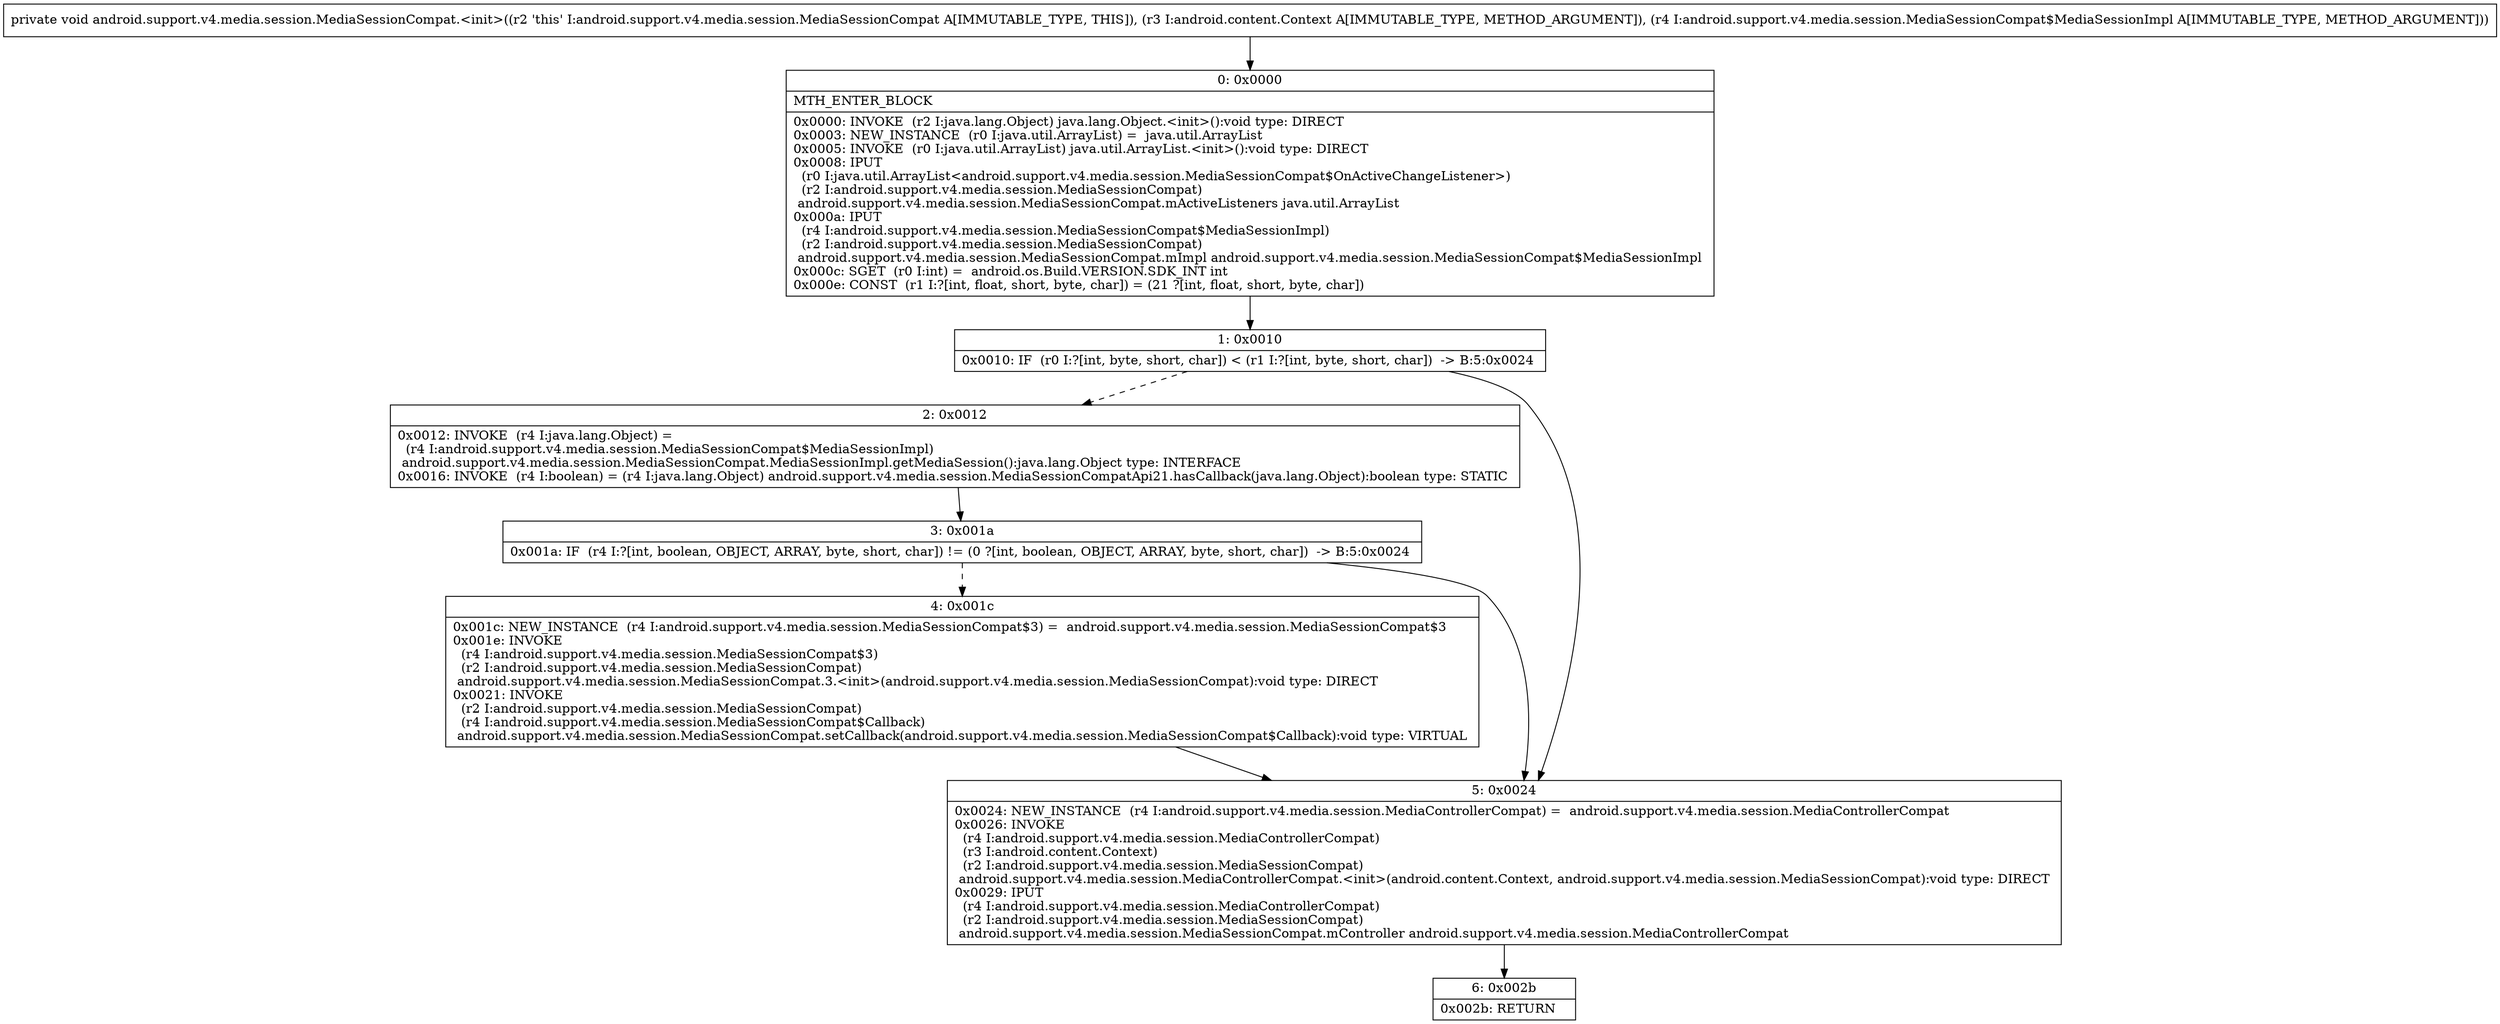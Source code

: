 digraph "CFG forandroid.support.v4.media.session.MediaSessionCompat.\<init\>(Landroid\/content\/Context;Landroid\/support\/v4\/media\/session\/MediaSessionCompat$MediaSessionImpl;)V" {
Node_0 [shape=record,label="{0\:\ 0x0000|MTH_ENTER_BLOCK\l|0x0000: INVOKE  (r2 I:java.lang.Object) java.lang.Object.\<init\>():void type: DIRECT \l0x0003: NEW_INSTANCE  (r0 I:java.util.ArrayList) =  java.util.ArrayList \l0x0005: INVOKE  (r0 I:java.util.ArrayList) java.util.ArrayList.\<init\>():void type: DIRECT \l0x0008: IPUT  \l  (r0 I:java.util.ArrayList\<android.support.v4.media.session.MediaSessionCompat$OnActiveChangeListener\>)\l  (r2 I:android.support.v4.media.session.MediaSessionCompat)\l android.support.v4.media.session.MediaSessionCompat.mActiveListeners java.util.ArrayList \l0x000a: IPUT  \l  (r4 I:android.support.v4.media.session.MediaSessionCompat$MediaSessionImpl)\l  (r2 I:android.support.v4.media.session.MediaSessionCompat)\l android.support.v4.media.session.MediaSessionCompat.mImpl android.support.v4.media.session.MediaSessionCompat$MediaSessionImpl \l0x000c: SGET  (r0 I:int) =  android.os.Build.VERSION.SDK_INT int \l0x000e: CONST  (r1 I:?[int, float, short, byte, char]) = (21 ?[int, float, short, byte, char]) \l}"];
Node_1 [shape=record,label="{1\:\ 0x0010|0x0010: IF  (r0 I:?[int, byte, short, char]) \< (r1 I:?[int, byte, short, char])  \-\> B:5:0x0024 \l}"];
Node_2 [shape=record,label="{2\:\ 0x0012|0x0012: INVOKE  (r4 I:java.lang.Object) = \l  (r4 I:android.support.v4.media.session.MediaSessionCompat$MediaSessionImpl)\l android.support.v4.media.session.MediaSessionCompat.MediaSessionImpl.getMediaSession():java.lang.Object type: INTERFACE \l0x0016: INVOKE  (r4 I:boolean) = (r4 I:java.lang.Object) android.support.v4.media.session.MediaSessionCompatApi21.hasCallback(java.lang.Object):boolean type: STATIC \l}"];
Node_3 [shape=record,label="{3\:\ 0x001a|0x001a: IF  (r4 I:?[int, boolean, OBJECT, ARRAY, byte, short, char]) != (0 ?[int, boolean, OBJECT, ARRAY, byte, short, char])  \-\> B:5:0x0024 \l}"];
Node_4 [shape=record,label="{4\:\ 0x001c|0x001c: NEW_INSTANCE  (r4 I:android.support.v4.media.session.MediaSessionCompat$3) =  android.support.v4.media.session.MediaSessionCompat$3 \l0x001e: INVOKE  \l  (r4 I:android.support.v4.media.session.MediaSessionCompat$3)\l  (r2 I:android.support.v4.media.session.MediaSessionCompat)\l android.support.v4.media.session.MediaSessionCompat.3.\<init\>(android.support.v4.media.session.MediaSessionCompat):void type: DIRECT \l0x0021: INVOKE  \l  (r2 I:android.support.v4.media.session.MediaSessionCompat)\l  (r4 I:android.support.v4.media.session.MediaSessionCompat$Callback)\l android.support.v4.media.session.MediaSessionCompat.setCallback(android.support.v4.media.session.MediaSessionCompat$Callback):void type: VIRTUAL \l}"];
Node_5 [shape=record,label="{5\:\ 0x0024|0x0024: NEW_INSTANCE  (r4 I:android.support.v4.media.session.MediaControllerCompat) =  android.support.v4.media.session.MediaControllerCompat \l0x0026: INVOKE  \l  (r4 I:android.support.v4.media.session.MediaControllerCompat)\l  (r3 I:android.content.Context)\l  (r2 I:android.support.v4.media.session.MediaSessionCompat)\l android.support.v4.media.session.MediaControllerCompat.\<init\>(android.content.Context, android.support.v4.media.session.MediaSessionCompat):void type: DIRECT \l0x0029: IPUT  \l  (r4 I:android.support.v4.media.session.MediaControllerCompat)\l  (r2 I:android.support.v4.media.session.MediaSessionCompat)\l android.support.v4.media.session.MediaSessionCompat.mController android.support.v4.media.session.MediaControllerCompat \l}"];
Node_6 [shape=record,label="{6\:\ 0x002b|0x002b: RETURN   \l}"];
MethodNode[shape=record,label="{private void android.support.v4.media.session.MediaSessionCompat.\<init\>((r2 'this' I:android.support.v4.media.session.MediaSessionCompat A[IMMUTABLE_TYPE, THIS]), (r3 I:android.content.Context A[IMMUTABLE_TYPE, METHOD_ARGUMENT]), (r4 I:android.support.v4.media.session.MediaSessionCompat$MediaSessionImpl A[IMMUTABLE_TYPE, METHOD_ARGUMENT])) }"];
MethodNode -> Node_0;
Node_0 -> Node_1;
Node_1 -> Node_2[style=dashed];
Node_1 -> Node_5;
Node_2 -> Node_3;
Node_3 -> Node_4[style=dashed];
Node_3 -> Node_5;
Node_4 -> Node_5;
Node_5 -> Node_6;
}

